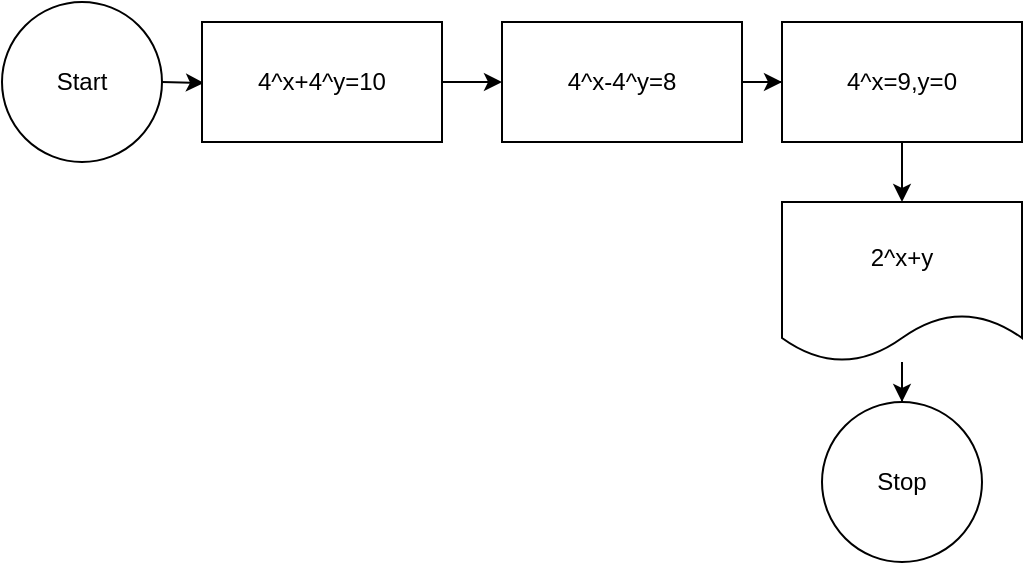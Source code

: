 <mxfile version="15.2.7" type="device"><diagram id="Y1NxnR1_bJ1-wmsJPW9V" name="Sayfa -1"><mxGraphModel dx="1106" dy="822" grid="1" gridSize="10" guides="1" tooltips="1" connect="1" arrows="1" fold="1" page="1" pageScale="1" pageWidth="827" pageHeight="1169" math="0" shadow="0"><root><mxCell id="0"/><mxCell id="1" parent="0"/><mxCell id="OaYSRSAKouuHFYw03GDQ-1" value="Stop" style="ellipse;whiteSpace=wrap;html=1;aspect=fixed;" parent="1" vertex="1"><mxGeometry x="560" y="270" width="80" height="80" as="geometry"/></mxCell><mxCell id="OaYSRSAKouuHFYw03GDQ-4" value="" style="edgeStyle=orthogonalEdgeStyle;rounded=0;orthogonalLoop=1;jettySize=auto;html=1;" parent="1" target="OaYSRSAKouuHFYw03GDQ-3" edge="1"><mxGeometry relative="1" as="geometry"><mxPoint x="230" y="110" as="sourcePoint"/></mxGeometry></mxCell><mxCell id="OaYSRSAKouuHFYw03GDQ-2" value="Start" style="ellipse;whiteSpace=wrap;html=1;aspect=fixed;" parent="1" vertex="1"><mxGeometry x="150" y="70" width="80" height="80" as="geometry"/></mxCell><mxCell id="OaYSRSAKouuHFYw03GDQ-6" value="" style="edgeStyle=orthogonalEdgeStyle;rounded=0;orthogonalLoop=1;jettySize=auto;html=1;" parent="1" source="OaYSRSAKouuHFYw03GDQ-3" target="OaYSRSAKouuHFYw03GDQ-5" edge="1"><mxGeometry relative="1" as="geometry"/></mxCell><mxCell id="OaYSRSAKouuHFYw03GDQ-3" value="4^x+4^y=10" style="rounded=0;whiteSpace=wrap;html=1;" parent="1" vertex="1"><mxGeometry x="250" y="80" width="120" height="60" as="geometry"/></mxCell><mxCell id="OaYSRSAKouuHFYw03GDQ-8" value="" style="edgeStyle=orthogonalEdgeStyle;rounded=0;orthogonalLoop=1;jettySize=auto;html=1;" parent="1" source="OaYSRSAKouuHFYw03GDQ-5" target="OaYSRSAKouuHFYw03GDQ-7" edge="1"><mxGeometry relative="1" as="geometry"/></mxCell><mxCell id="OaYSRSAKouuHFYw03GDQ-5" value="4^x-4^y=8" style="rounded=0;whiteSpace=wrap;html=1;" parent="1" vertex="1"><mxGeometry x="400" y="80" width="120" height="60" as="geometry"/></mxCell><mxCell id="OaYSRSAKouuHFYw03GDQ-12" value="" style="edgeStyle=orthogonalEdgeStyle;rounded=0;orthogonalLoop=1;jettySize=auto;html=1;" parent="1" source="OaYSRSAKouuHFYw03GDQ-7" target="OaYSRSAKouuHFYw03GDQ-11" edge="1"><mxGeometry relative="1" as="geometry"/></mxCell><mxCell id="OaYSRSAKouuHFYw03GDQ-7" value="4^x=9,y=0" style="rounded=0;whiteSpace=wrap;html=1;" parent="1" vertex="1"><mxGeometry x="540" y="80" width="120" height="60" as="geometry"/></mxCell><mxCell id="OaYSRSAKouuHFYw03GDQ-13" value="" style="edgeStyle=orthogonalEdgeStyle;rounded=0;orthogonalLoop=1;jettySize=auto;html=1;" parent="1" source="OaYSRSAKouuHFYw03GDQ-11" target="OaYSRSAKouuHFYw03GDQ-1" edge="1"><mxGeometry relative="1" as="geometry"/></mxCell><mxCell id="OaYSRSAKouuHFYw03GDQ-11" value="2^x+y" style="shape=document;whiteSpace=wrap;html=1;boundedLbl=1;" parent="1" vertex="1"><mxGeometry x="540" y="170" width="120" height="80" as="geometry"/></mxCell></root></mxGraphModel></diagram></mxfile>